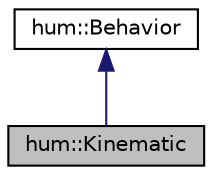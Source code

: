 digraph "hum::Kinematic"
{
  edge [fontname="Helvetica",fontsize="10",labelfontname="Helvetica",labelfontsize="10"];
  node [fontname="Helvetica",fontsize="10",shape=record];
  Node1 [label="hum::Kinematic",height=0.2,width=0.4,color="black", fillcolor="grey75", style="filled", fontcolor="black"];
  Node2 -> Node1 [dir="back",color="midnightblue",fontsize="10",style="solid",fontname="Helvetica"];
  Node2 [label="hum::Behavior",height=0.2,width=0.4,color="black", fillcolor="white", style="filled",URL="$classhum_1_1Behavior.html",tooltip="Class from which inherit to implement and give an Actor behavior. "];
}
